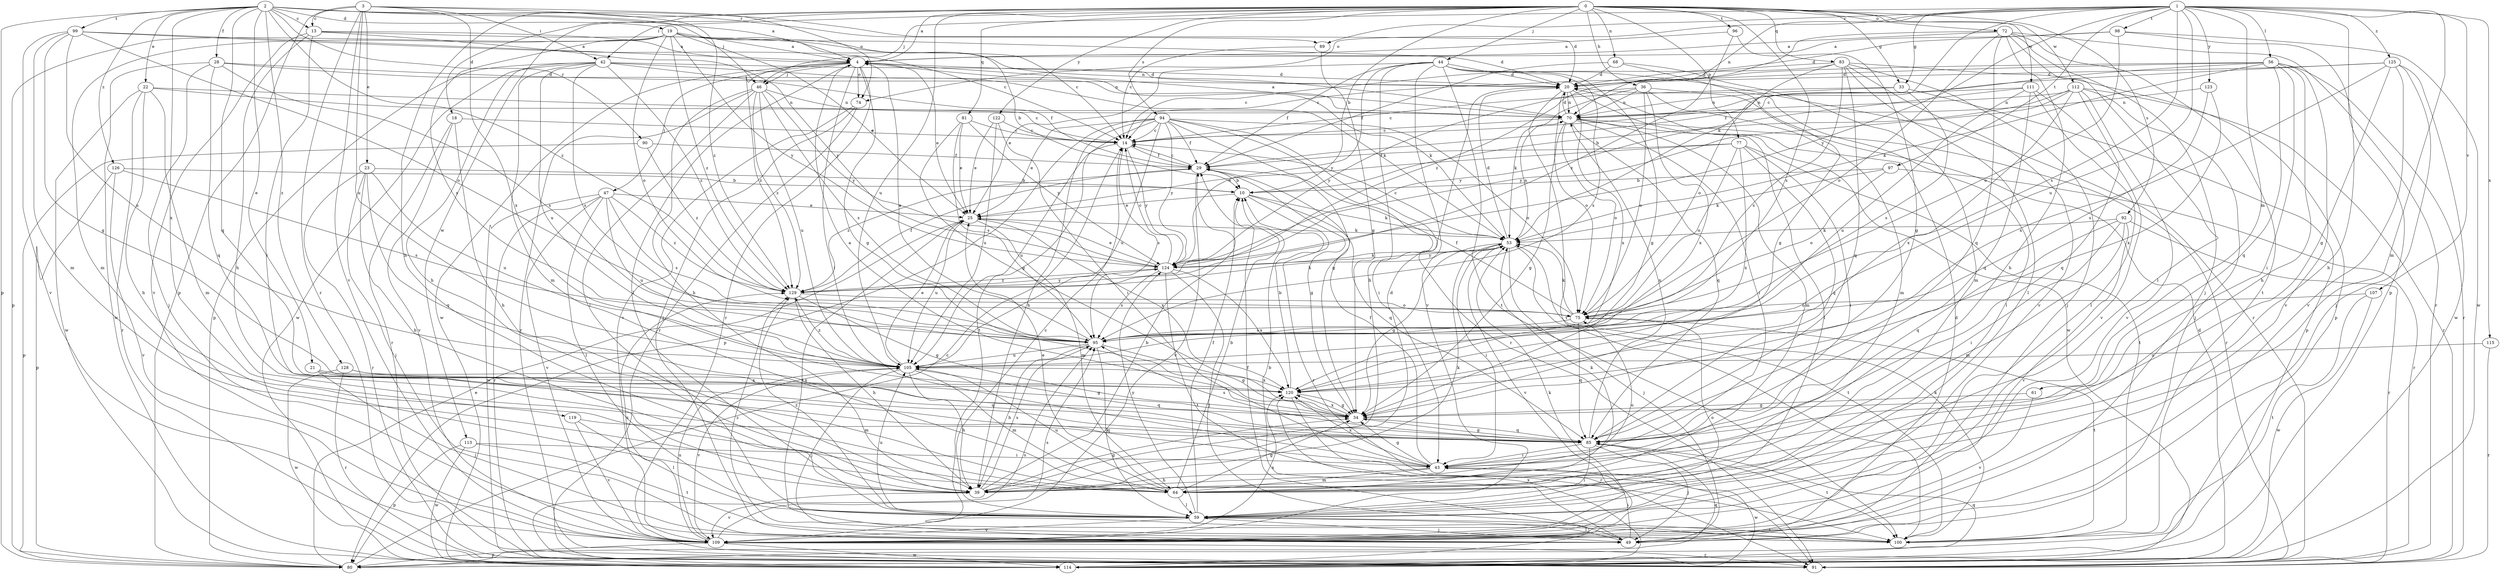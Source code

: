 strict digraph  {
0;
1;
2;
3;
4;
10;
13;
14;
18;
19;
20;
21;
22;
23;
25;
28;
29;
33;
34;
36;
39;
42;
43;
44;
46;
47;
49;
53;
56;
59;
61;
64;
68;
70;
72;
74;
75;
77;
80;
81;
83;
85;
89;
90;
91;
92;
94;
95;
96;
97;
98;
99;
100;
105;
107;
109;
111;
112;
113;
114;
115;
119;
120;
122;
123;
124;
125;
126;
128;
129;
0 -> 4  [label=a];
0 -> 10  [label=b];
0 -> 18  [label=d];
0 -> 33  [label=g];
0 -> 36  [label=h];
0 -> 39  [label=h];
0 -> 42  [label=i];
0 -> 44  [label=j];
0 -> 68  [label=n];
0 -> 72  [label=o];
0 -> 77  [label=p];
0 -> 81  [label=q];
0 -> 83  [label=q];
0 -> 92  [label=s];
0 -> 94  [label=s];
0 -> 95  [label=s];
0 -> 96  [label=t];
0 -> 105  [label=u];
0 -> 111  [label=w];
0 -> 112  [label=w];
0 -> 113  [label=w];
0 -> 122  [label=y];
1 -> 33  [label=g];
1 -> 46  [label=j];
1 -> 53  [label=k];
1 -> 56  [label=l];
1 -> 61  [label=m];
1 -> 64  [label=m];
1 -> 70  [label=n];
1 -> 74  [label=o];
1 -> 80  [label=p];
1 -> 89  [label=r];
1 -> 95  [label=s];
1 -> 97  [label=t];
1 -> 98  [label=t];
1 -> 105  [label=u];
1 -> 107  [label=v];
1 -> 115  [label=x];
1 -> 123  [label=y];
1 -> 124  [label=y];
1 -> 125  [label=z];
2 -> 4  [label=a];
2 -> 13  [label=c];
2 -> 19  [label=d];
2 -> 20  [label=d];
2 -> 21  [label=e];
2 -> 22  [label=e];
2 -> 28  [label=f];
2 -> 46  [label=j];
2 -> 80  [label=p];
2 -> 85  [label=q];
2 -> 89  [label=r];
2 -> 90  [label=r];
2 -> 99  [label=t];
2 -> 119  [label=x];
2 -> 126  [label=z];
2 -> 128  [label=z];
2 -> 129  [label=z];
3 -> 13  [label=c];
3 -> 23  [label=e];
3 -> 42  [label=i];
3 -> 74  [label=o];
3 -> 80  [label=p];
3 -> 91  [label=r];
3 -> 105  [label=u];
3 -> 109  [label=v];
3 -> 120  [label=x];
3 -> 129  [label=z];
4 -> 20  [label=d];
4 -> 25  [label=e];
4 -> 34  [label=g];
4 -> 43  [label=i];
4 -> 46  [label=j];
4 -> 47  [label=j];
4 -> 53  [label=k];
4 -> 59  [label=l];
4 -> 74  [label=o];
4 -> 91  [label=r];
4 -> 114  [label=w];
4 -> 129  [label=z];
10 -> 25  [label=e];
10 -> 53  [label=k];
10 -> 85  [label=q];
10 -> 91  [label=r];
13 -> 4  [label=a];
13 -> 39  [label=h];
13 -> 43  [label=i];
13 -> 70  [label=n];
13 -> 109  [label=v];
13 -> 124  [label=y];
14 -> 29  [label=f];
14 -> 95  [label=s];
14 -> 105  [label=u];
14 -> 124  [label=y];
18 -> 14  [label=c];
18 -> 39  [label=h];
18 -> 91  [label=r];
18 -> 109  [label=v];
19 -> 4  [label=a];
19 -> 10  [label=b];
19 -> 14  [label=c];
19 -> 20  [label=d];
19 -> 25  [label=e];
19 -> 64  [label=m];
19 -> 75  [label=o];
19 -> 80  [label=p];
19 -> 95  [label=s];
19 -> 124  [label=y];
19 -> 129  [label=z];
20 -> 70  [label=n];
20 -> 75  [label=o];
20 -> 100  [label=t];
20 -> 114  [label=w];
20 -> 120  [label=x];
21 -> 49  [label=j];
21 -> 64  [label=m];
21 -> 85  [label=q];
21 -> 120  [label=x];
22 -> 14  [label=c];
22 -> 39  [label=h];
22 -> 64  [label=m];
22 -> 70  [label=n];
22 -> 91  [label=r];
22 -> 114  [label=w];
23 -> 10  [label=b];
23 -> 39  [label=h];
23 -> 49  [label=j];
23 -> 85  [label=q];
23 -> 91  [label=r];
23 -> 105  [label=u];
25 -> 53  [label=k];
25 -> 64  [label=m];
25 -> 100  [label=t];
25 -> 105  [label=u];
25 -> 120  [label=x];
28 -> 20  [label=d];
28 -> 49  [label=j];
28 -> 70  [label=n];
28 -> 85  [label=q];
28 -> 95  [label=s];
28 -> 114  [label=w];
29 -> 10  [label=b];
29 -> 14  [label=c];
29 -> 34  [label=g];
29 -> 109  [label=v];
29 -> 129  [label=z];
33 -> 14  [label=c];
33 -> 70  [label=n];
33 -> 80  [label=p];
33 -> 95  [label=s];
34 -> 4  [label=a];
34 -> 85  [label=q];
34 -> 120  [label=x];
36 -> 53  [label=k];
36 -> 59  [label=l];
36 -> 64  [label=m];
36 -> 70  [label=n];
36 -> 75  [label=o];
36 -> 120  [label=x];
36 -> 124  [label=y];
39 -> 10  [label=b];
39 -> 20  [label=d];
39 -> 34  [label=g];
39 -> 53  [label=k];
39 -> 75  [label=o];
39 -> 95  [label=s];
39 -> 109  [label=v];
42 -> 20  [label=d];
42 -> 29  [label=f];
42 -> 39  [label=h];
42 -> 53  [label=k];
42 -> 64  [label=m];
42 -> 80  [label=p];
42 -> 95  [label=s];
42 -> 105  [label=u];
42 -> 114  [label=w];
42 -> 129  [label=z];
43 -> 29  [label=f];
43 -> 34  [label=g];
43 -> 39  [label=h];
43 -> 64  [label=m];
43 -> 114  [label=w];
43 -> 120  [label=x];
44 -> 20  [label=d];
44 -> 25  [label=e];
44 -> 29  [label=f];
44 -> 34  [label=g];
44 -> 39  [label=h];
44 -> 91  [label=r];
44 -> 95  [label=s];
44 -> 100  [label=t];
44 -> 109  [label=v];
44 -> 124  [label=y];
46 -> 39  [label=h];
46 -> 59  [label=l];
46 -> 70  [label=n];
46 -> 91  [label=r];
46 -> 95  [label=s];
46 -> 105  [label=u];
46 -> 124  [label=y];
46 -> 129  [label=z];
47 -> 25  [label=e];
47 -> 59  [label=l];
47 -> 91  [label=r];
47 -> 95  [label=s];
47 -> 105  [label=u];
47 -> 109  [label=v];
47 -> 114  [label=w];
47 -> 129  [label=z];
49 -> 10  [label=b];
49 -> 20  [label=d];
49 -> 43  [label=i];
49 -> 59  [label=l];
53 -> 14  [label=c];
53 -> 20  [label=d];
53 -> 34  [label=g];
53 -> 43  [label=i];
53 -> 49  [label=j];
53 -> 70  [label=n];
53 -> 100  [label=t];
53 -> 109  [label=v];
53 -> 124  [label=y];
56 -> 14  [label=c];
56 -> 20  [label=d];
56 -> 29  [label=f];
56 -> 39  [label=h];
56 -> 43  [label=i];
56 -> 53  [label=k];
56 -> 85  [label=q];
56 -> 91  [label=r];
56 -> 109  [label=v];
59 -> 14  [label=c];
59 -> 29  [label=f];
59 -> 49  [label=j];
59 -> 75  [label=o];
59 -> 100  [label=t];
59 -> 105  [label=u];
59 -> 109  [label=v];
59 -> 124  [label=y];
59 -> 129  [label=z];
61 -> 34  [label=g];
61 -> 109  [label=v];
64 -> 10  [label=b];
64 -> 25  [label=e];
64 -> 34  [label=g];
64 -> 53  [label=k];
64 -> 59  [label=l];
64 -> 105  [label=u];
68 -> 20  [label=d];
68 -> 29  [label=f];
68 -> 34  [label=g];
68 -> 64  [label=m];
70 -> 4  [label=a];
70 -> 14  [label=c];
70 -> 20  [label=d];
70 -> 34  [label=g];
70 -> 43  [label=i];
70 -> 59  [label=l];
70 -> 64  [label=m];
70 -> 75  [label=o];
70 -> 85  [label=q];
70 -> 91  [label=r];
72 -> 4  [label=a];
72 -> 39  [label=h];
72 -> 49  [label=j];
72 -> 59  [label=l];
72 -> 75  [label=o];
72 -> 85  [label=q];
72 -> 91  [label=r];
72 -> 100  [label=t];
72 -> 129  [label=z];
74 -> 49  [label=j];
74 -> 91  [label=r];
74 -> 109  [label=v];
75 -> 29  [label=f];
75 -> 53  [label=k];
75 -> 85  [label=q];
75 -> 95  [label=s];
75 -> 100  [label=t];
77 -> 25  [label=e];
77 -> 29  [label=f];
77 -> 43  [label=i];
77 -> 75  [label=o];
77 -> 85  [label=q];
77 -> 100  [label=t];
77 -> 120  [label=x];
80 -> 14  [label=c];
80 -> 25  [label=e];
80 -> 85  [label=q];
81 -> 14  [label=c];
81 -> 25  [label=e];
81 -> 34  [label=g];
81 -> 95  [label=s];
81 -> 124  [label=y];
83 -> 14  [label=c];
83 -> 20  [label=d];
83 -> 49  [label=j];
83 -> 59  [label=l];
83 -> 75  [label=o];
83 -> 80  [label=p];
83 -> 85  [label=q];
83 -> 95  [label=s];
83 -> 109  [label=v];
85 -> 34  [label=g];
85 -> 43  [label=i];
85 -> 49  [label=j];
85 -> 59  [label=l];
85 -> 70  [label=n];
85 -> 95  [label=s];
85 -> 100  [label=t];
89 -> 14  [label=c];
89 -> 34  [label=g];
90 -> 29  [label=f];
90 -> 80  [label=p];
90 -> 129  [label=z];
92 -> 43  [label=i];
92 -> 53  [label=k];
92 -> 64  [label=m];
92 -> 85  [label=q];
92 -> 91  [label=r];
92 -> 109  [label=v];
94 -> 14  [label=c];
94 -> 25  [label=e];
94 -> 29  [label=f];
94 -> 34  [label=g];
94 -> 39  [label=h];
94 -> 43  [label=i];
94 -> 75  [label=o];
94 -> 80  [label=p];
94 -> 91  [label=r];
94 -> 100  [label=t];
94 -> 105  [label=u];
94 -> 124  [label=y];
95 -> 4  [label=a];
95 -> 34  [label=g];
95 -> 39  [label=h];
95 -> 59  [label=l];
95 -> 105  [label=u];
96 -> 4  [label=a];
96 -> 34  [label=g];
96 -> 129  [label=z];
97 -> 10  [label=b];
97 -> 53  [label=k];
97 -> 75  [label=o];
97 -> 91  [label=r];
98 -> 4  [label=a];
98 -> 20  [label=d];
98 -> 39  [label=h];
98 -> 75  [label=o];
98 -> 114  [label=w];
99 -> 4  [label=a];
99 -> 14  [label=c];
99 -> 34  [label=g];
99 -> 64  [label=m];
99 -> 75  [label=o];
99 -> 105  [label=u];
99 -> 109  [label=v];
100 -> 53  [label=k];
100 -> 129  [label=z];
105 -> 25  [label=e];
105 -> 39  [label=h];
105 -> 49  [label=j];
105 -> 64  [label=m];
105 -> 85  [label=q];
105 -> 109  [label=v];
105 -> 120  [label=x];
105 -> 129  [label=z];
107 -> 75  [label=o];
107 -> 100  [label=t];
107 -> 114  [label=w];
109 -> 53  [label=k];
109 -> 80  [label=p];
109 -> 91  [label=r];
109 -> 95  [label=s];
109 -> 105  [label=u];
109 -> 114  [label=w];
109 -> 120  [label=x];
109 -> 129  [label=z];
111 -> 59  [label=l];
111 -> 70  [label=n];
111 -> 85  [label=q];
111 -> 105  [label=u];
111 -> 109  [label=v];
111 -> 124  [label=y];
112 -> 10  [label=b];
112 -> 49  [label=j];
112 -> 70  [label=n];
112 -> 85  [label=q];
112 -> 91  [label=r];
112 -> 109  [label=v];
112 -> 120  [label=x];
112 -> 124  [label=y];
113 -> 43  [label=i];
113 -> 80  [label=p];
113 -> 100  [label=t];
113 -> 114  [label=w];
114 -> 20  [label=d];
114 -> 29  [label=f];
114 -> 85  [label=q];
114 -> 95  [label=s];
114 -> 120  [label=x];
115 -> 91  [label=r];
115 -> 105  [label=u];
119 -> 59  [label=l];
119 -> 85  [label=q];
119 -> 109  [label=v];
120 -> 10  [label=b];
120 -> 34  [label=g];
120 -> 91  [label=r];
122 -> 14  [label=c];
122 -> 25  [label=e];
122 -> 43  [label=i];
122 -> 105  [label=u];
123 -> 70  [label=n];
123 -> 95  [label=s];
123 -> 120  [label=x];
124 -> 14  [label=c];
124 -> 25  [label=e];
124 -> 49  [label=j];
124 -> 53  [label=k];
124 -> 95  [label=s];
124 -> 100  [label=t];
124 -> 120  [label=x];
124 -> 129  [label=z];
125 -> 14  [label=c];
125 -> 20  [label=d];
125 -> 34  [label=g];
125 -> 49  [label=j];
125 -> 109  [label=v];
125 -> 114  [label=w];
125 -> 120  [label=x];
126 -> 10  [label=b];
126 -> 80  [label=p];
126 -> 95  [label=s];
126 -> 109  [label=v];
128 -> 34  [label=g];
128 -> 91  [label=r];
128 -> 114  [label=w];
128 -> 120  [label=x];
129 -> 29  [label=f];
129 -> 34  [label=g];
129 -> 39  [label=h];
129 -> 53  [label=k];
129 -> 75  [label=o];
129 -> 124  [label=y];
}
